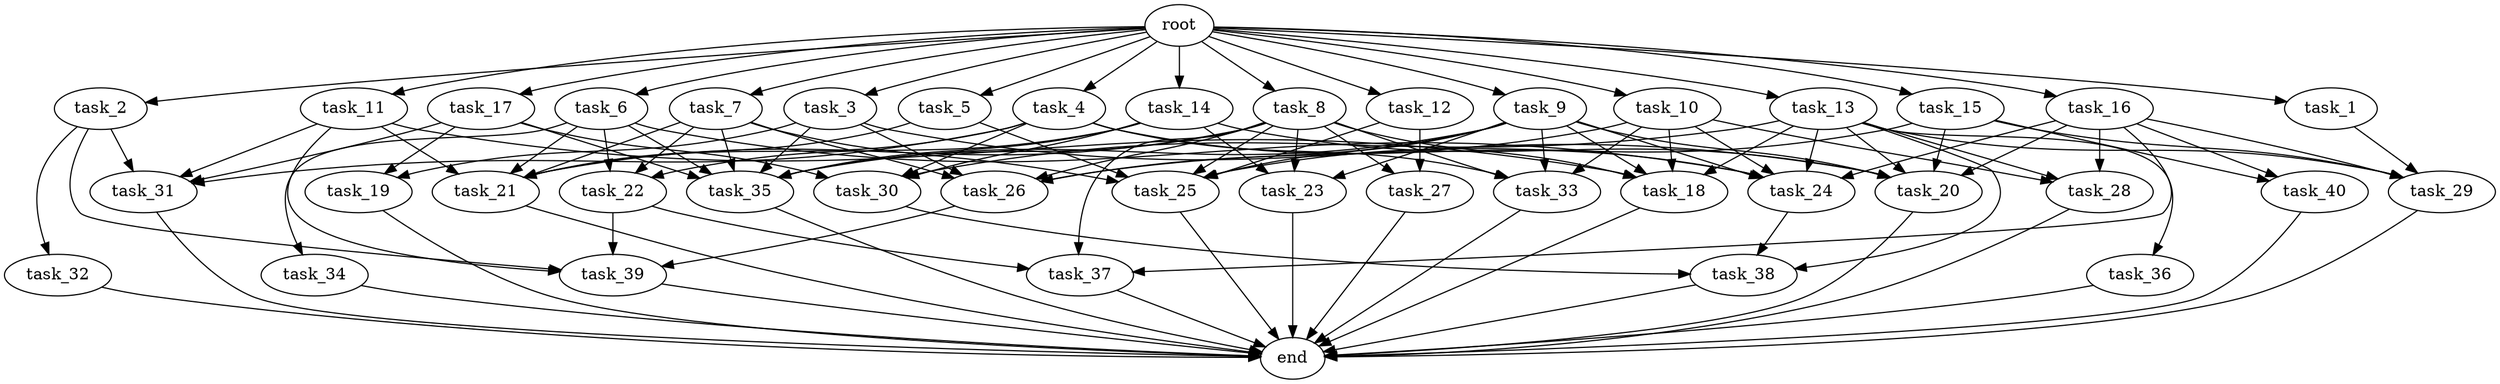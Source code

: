 digraph G {
  root [size="0.000000e+00"];
  task_1 [size="7.183944e+10"];
  task_2 [size="5.952834e+10"];
  task_3 [size="3.479260e+10"];
  task_4 [size="3.504559e+10"];
  task_5 [size="2.114402e+10"];
  task_6 [size="8.863264e+10"];
  task_7 [size="8.452837e+10"];
  task_8 [size="7.621129e+10"];
  task_9 [size="3.981971e+10"];
  task_10 [size="4.062038e+10"];
  task_11 [size="8.669691e+10"];
  task_12 [size="5.971583e+10"];
  task_13 [size="6.858602e+10"];
  task_14 [size="1.494931e+10"];
  task_15 [size="4.933741e+10"];
  task_16 [size="4.950921e+10"];
  task_17 [size="3.149658e+10"];
  task_18 [size="4.074605e+10"];
  task_19 [size="1.217040e+09"];
  task_20 [size="9.695105e+10"];
  task_21 [size="4.084480e+10"];
  task_22 [size="8.108790e+10"];
  task_23 [size="8.403724e+10"];
  task_24 [size="3.096660e+10"];
  task_25 [size="4.231149e+10"];
  task_26 [size="4.477002e+10"];
  task_27 [size="2.964031e+10"];
  task_28 [size="8.637064e+10"];
  task_29 [size="1.543479e+10"];
  task_30 [size="4.216572e+10"];
  task_31 [size="9.215134e+10"];
  task_32 [size="1.613383e+09"];
  task_33 [size="1.968207e+10"];
  task_34 [size="7.997970e+10"];
  task_35 [size="6.298154e+09"];
  task_36 [size="5.040175e+10"];
  task_37 [size="2.727042e+09"];
  task_38 [size="3.745214e+10"];
  task_39 [size="1.991279e+10"];
  task_40 [size="4.467593e+08"];
  end [size="0.000000e+00"];

  root -> task_1 [size="1.000000e-12"];
  root -> task_2 [size="1.000000e-12"];
  root -> task_3 [size="1.000000e-12"];
  root -> task_4 [size="1.000000e-12"];
  root -> task_5 [size="1.000000e-12"];
  root -> task_6 [size="1.000000e-12"];
  root -> task_7 [size="1.000000e-12"];
  root -> task_8 [size="1.000000e-12"];
  root -> task_9 [size="1.000000e-12"];
  root -> task_10 [size="1.000000e-12"];
  root -> task_11 [size="1.000000e-12"];
  root -> task_12 [size="1.000000e-12"];
  root -> task_13 [size="1.000000e-12"];
  root -> task_14 [size="1.000000e-12"];
  root -> task_15 [size="1.000000e-12"];
  root -> task_16 [size="1.000000e-12"];
  root -> task_17 [size="1.000000e-12"];
  task_1 -> task_29 [size="3.858699e+07"];
  task_2 -> task_31 [size="2.303784e+08"];
  task_2 -> task_32 [size="1.613383e+07"];
  task_2 -> task_39 [size="4.978197e+07"];
  task_3 -> task_19 [size="6.085202e+06"];
  task_3 -> task_20 [size="1.615851e+08"];
  task_3 -> task_26 [size="8.954004e+07"];
  task_3 -> task_35 [size="8.997363e+06"];
  task_4 -> task_21 [size="6.807466e+07"];
  task_4 -> task_24 [size="5.161099e+07"];
  task_4 -> task_30 [size="1.054143e+08"];
  task_4 -> task_31 [size="2.303784e+08"];
  task_4 -> task_33 [size="4.920516e+07"];
  task_5 -> task_21 [size="6.807466e+07"];
  task_5 -> task_25 [size="7.051915e+07"];
  task_6 -> task_21 [size="6.807466e+07"];
  task_6 -> task_22 [size="2.702930e+08"];
  task_6 -> task_24 [size="5.161099e+07"];
  task_6 -> task_34 [size="7.997970e+08"];
  task_6 -> task_35 [size="8.997363e+06"];
  task_7 -> task_21 [size="6.807466e+07"];
  task_7 -> task_22 [size="2.702930e+08"];
  task_7 -> task_25 [size="7.051915e+07"];
  task_7 -> task_26 [size="8.954004e+07"];
  task_7 -> task_35 [size="8.997363e+06"];
  task_8 -> task_18 [size="8.149210e+07"];
  task_8 -> task_21 [size="6.807466e+07"];
  task_8 -> task_23 [size="2.801241e+08"];
  task_8 -> task_25 [size="7.051915e+07"];
  task_8 -> task_26 [size="8.954004e+07"];
  task_8 -> task_27 [size="1.482015e+08"];
  task_8 -> task_33 [size="4.920516e+07"];
  task_8 -> task_35 [size="8.997363e+06"];
  task_8 -> task_37 [size="9.090141e+06"];
  task_9 -> task_18 [size="8.149210e+07"];
  task_9 -> task_20 [size="1.615851e+08"];
  task_9 -> task_23 [size="2.801241e+08"];
  task_9 -> task_24 [size="5.161099e+07"];
  task_9 -> task_25 [size="7.051915e+07"];
  task_9 -> task_26 [size="8.954004e+07"];
  task_9 -> task_33 [size="4.920516e+07"];
  task_9 -> task_35 [size="8.997363e+06"];
  task_10 -> task_18 [size="8.149210e+07"];
  task_10 -> task_24 [size="5.161099e+07"];
  task_10 -> task_26 [size="8.954004e+07"];
  task_10 -> task_28 [size="2.879021e+08"];
  task_10 -> task_33 [size="4.920516e+07"];
  task_11 -> task_18 [size="8.149210e+07"];
  task_11 -> task_21 [size="6.807466e+07"];
  task_11 -> task_31 [size="2.303784e+08"];
  task_11 -> task_39 [size="4.978197e+07"];
  task_12 -> task_25 [size="7.051915e+07"];
  task_12 -> task_27 [size="1.482015e+08"];
  task_13 -> task_18 [size="8.149210e+07"];
  task_13 -> task_20 [size="1.615851e+08"];
  task_13 -> task_24 [size="5.161099e+07"];
  task_13 -> task_28 [size="2.879021e+08"];
  task_13 -> task_29 [size="3.858699e+07"];
  task_13 -> task_30 [size="1.054143e+08"];
  task_13 -> task_36 [size="5.040175e+08"];
  task_13 -> task_38 [size="1.248405e+08"];
  task_14 -> task_20 [size="1.615851e+08"];
  task_14 -> task_22 [size="2.702930e+08"];
  task_14 -> task_23 [size="2.801241e+08"];
  task_14 -> task_30 [size="1.054143e+08"];
  task_14 -> task_35 [size="8.997363e+06"];
  task_15 -> task_20 [size="1.615851e+08"];
  task_15 -> task_25 [size="7.051915e+07"];
  task_15 -> task_29 [size="3.858699e+07"];
  task_15 -> task_40 [size="2.233797e+06"];
  task_16 -> task_20 [size="1.615851e+08"];
  task_16 -> task_24 [size="5.161099e+07"];
  task_16 -> task_28 [size="2.879021e+08"];
  task_16 -> task_29 [size="3.858699e+07"];
  task_16 -> task_37 [size="9.090141e+06"];
  task_16 -> task_40 [size="2.233797e+06"];
  task_17 -> task_19 [size="6.085202e+06"];
  task_17 -> task_30 [size="1.054143e+08"];
  task_17 -> task_31 [size="2.303784e+08"];
  task_17 -> task_35 [size="8.997363e+06"];
  task_18 -> end [size="1.000000e-12"];
  task_19 -> end [size="1.000000e-12"];
  task_20 -> end [size="1.000000e-12"];
  task_21 -> end [size="1.000000e-12"];
  task_22 -> task_37 [size="9.090141e+06"];
  task_22 -> task_39 [size="4.978197e+07"];
  task_23 -> end [size="1.000000e-12"];
  task_24 -> task_38 [size="1.248405e+08"];
  task_25 -> end [size="1.000000e-12"];
  task_26 -> task_39 [size="4.978197e+07"];
  task_27 -> end [size="1.000000e-12"];
  task_28 -> end [size="1.000000e-12"];
  task_29 -> end [size="1.000000e-12"];
  task_30 -> task_38 [size="1.248405e+08"];
  task_31 -> end [size="1.000000e-12"];
  task_32 -> end [size="1.000000e-12"];
  task_33 -> end [size="1.000000e-12"];
  task_34 -> end [size="1.000000e-12"];
  task_35 -> end [size="1.000000e-12"];
  task_36 -> end [size="1.000000e-12"];
  task_37 -> end [size="1.000000e-12"];
  task_38 -> end [size="1.000000e-12"];
  task_39 -> end [size="1.000000e-12"];
  task_40 -> end [size="1.000000e-12"];
}
